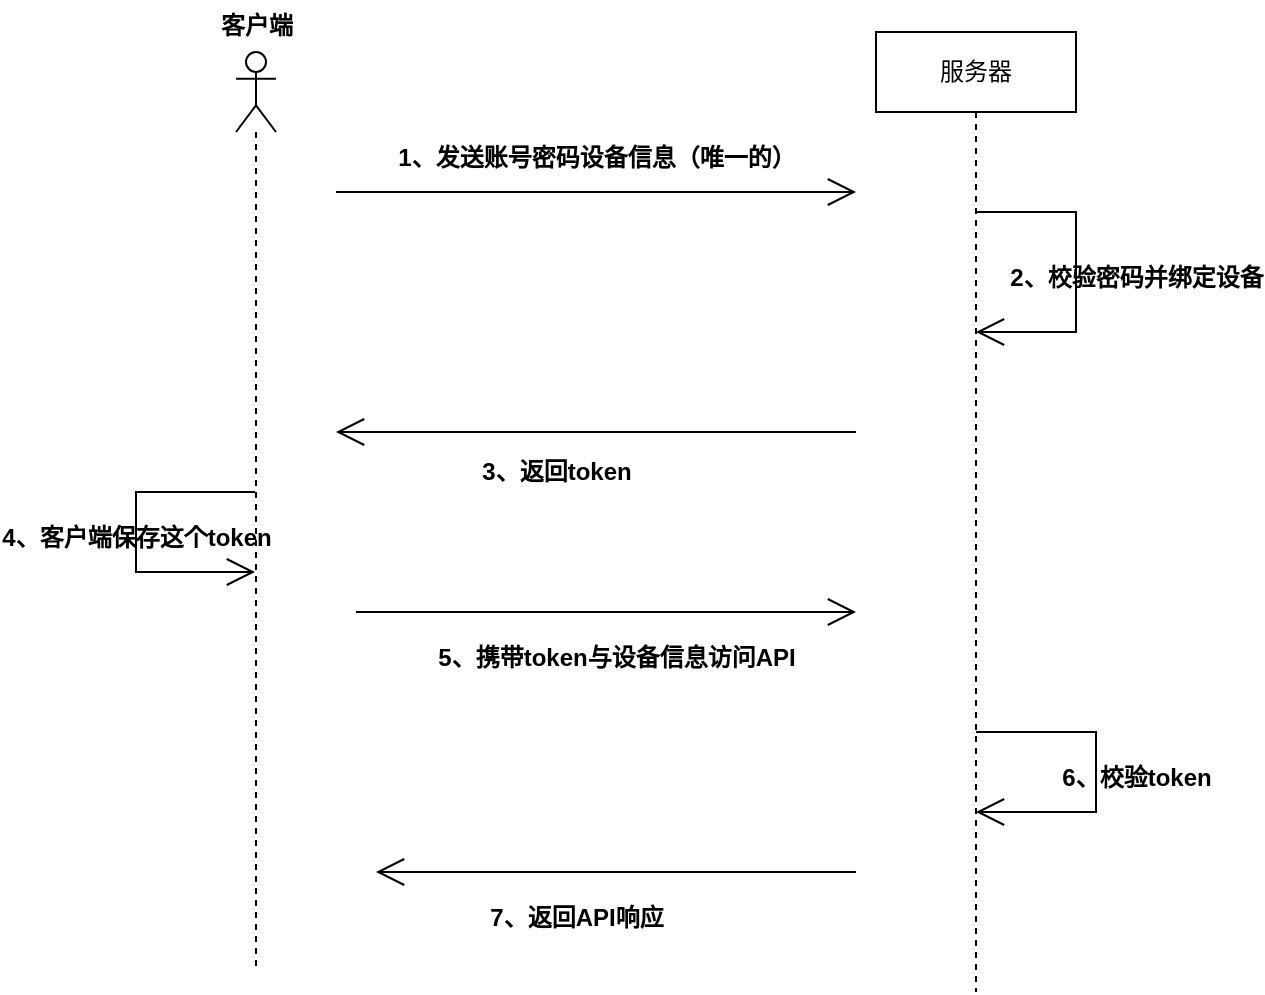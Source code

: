 <mxfile version="21.2.3" type="github">
  <diagram name="第 1 页" id="B3wzfTibi0FQWsYimhxO">
    <mxGraphModel dx="1137" dy="616" grid="1" gridSize="10" guides="1" tooltips="1" connect="1" arrows="1" fold="1" page="1" pageScale="1" pageWidth="827" pageHeight="1169" math="0" shadow="0">
      <root>
        <mxCell id="0" />
        <mxCell id="1" parent="0" />
        <mxCell id="e3jyElOa1irqRz4tsldX-2" value="" style="shape=umlLifeline;perimeter=lifelinePerimeter;whiteSpace=wrap;html=1;container=1;dropTarget=0;collapsible=0;recursiveResize=0;outlineConnect=0;portConstraint=eastwest;newEdgeStyle={&quot;edgeStyle&quot;:&quot;elbowEdgeStyle&quot;,&quot;elbow&quot;:&quot;vertical&quot;,&quot;curved&quot;:0,&quot;rounded&quot;:0};participant=umlActor;" vertex="1" parent="1">
          <mxGeometry x="130" y="80" width="20" height="460" as="geometry" />
        </mxCell>
        <mxCell id="e3jyElOa1irqRz4tsldX-3" value="服务器" style="shape=umlLifeline;perimeter=lifelinePerimeter;whiteSpace=wrap;html=1;container=1;dropTarget=0;collapsible=0;recursiveResize=0;outlineConnect=0;portConstraint=eastwest;newEdgeStyle={&quot;edgeStyle&quot;:&quot;elbowEdgeStyle&quot;,&quot;elbow&quot;:&quot;vertical&quot;,&quot;curved&quot;:0,&quot;rounded&quot;:0};" vertex="1" parent="1">
          <mxGeometry x="450" y="70" width="100" height="480" as="geometry" />
        </mxCell>
        <mxCell id="e3jyElOa1irqRz4tsldX-4" value="客户端" style="text;align=center;fontStyle=1;verticalAlign=middle;spacingLeft=3;spacingRight=3;strokeColor=none;rotatable=0;points=[[0,0.5],[1,0.5]];portConstraint=eastwest;html=1;" vertex="1" parent="1">
          <mxGeometry x="100" y="54" width="80" height="26" as="geometry" />
        </mxCell>
        <mxCell id="e3jyElOa1irqRz4tsldX-5" value="" style="endArrow=open;endFill=1;endSize=12;html=1;rounded=0;" edge="1" parent="1">
          <mxGeometry width="160" relative="1" as="geometry">
            <mxPoint x="180" y="150" as="sourcePoint" />
            <mxPoint x="440" y="150" as="targetPoint" />
          </mxGeometry>
        </mxCell>
        <mxCell id="e3jyElOa1irqRz4tsldX-6" value="1、发送账号密码设备信息（唯一的）" style="text;align=center;fontStyle=1;verticalAlign=middle;spacingLeft=3;spacingRight=3;strokeColor=none;rotatable=0;points=[[0,0.5],[1,0.5]];portConstraint=eastwest;html=1;" vertex="1" parent="1">
          <mxGeometry x="270" y="120" width="80" height="26" as="geometry" />
        </mxCell>
        <mxCell id="e3jyElOa1irqRz4tsldX-7" value="" style="endArrow=open;endFill=1;endSize=12;html=1;rounded=0;" edge="1" parent="1" source="e3jyElOa1irqRz4tsldX-3" target="e3jyElOa1irqRz4tsldX-3">
          <mxGeometry width="160" relative="1" as="geometry">
            <mxPoint x="530" y="150" as="sourcePoint" />
            <mxPoint x="560" y="210" as="targetPoint" />
            <Array as="points">
              <mxPoint x="550" y="160" />
              <mxPoint x="550" y="220" />
            </Array>
          </mxGeometry>
        </mxCell>
        <mxCell id="e3jyElOa1irqRz4tsldX-8" value="2、校验密码并绑定设备" style="text;align=center;fontStyle=1;verticalAlign=middle;spacingLeft=3;spacingRight=3;strokeColor=none;rotatable=0;points=[[0,0.5],[1,0.5]];portConstraint=eastwest;html=1;" vertex="1" parent="1">
          <mxGeometry x="540" y="180" width="80" height="26" as="geometry" />
        </mxCell>
        <mxCell id="e3jyElOa1irqRz4tsldX-9" value="" style="endArrow=open;endFill=1;endSize=12;html=1;rounded=0;" edge="1" parent="1">
          <mxGeometry width="160" relative="1" as="geometry">
            <mxPoint x="440" y="270" as="sourcePoint" />
            <mxPoint x="180" y="270" as="targetPoint" />
          </mxGeometry>
        </mxCell>
        <mxCell id="e3jyElOa1irqRz4tsldX-10" value="3、返回token" style="text;align=center;fontStyle=1;verticalAlign=middle;spacingLeft=3;spacingRight=3;strokeColor=none;rotatable=0;points=[[0,0.5],[1,0.5]];portConstraint=eastwest;html=1;" vertex="1" parent="1">
          <mxGeometry x="250" y="277" width="80" height="26" as="geometry" />
        </mxCell>
        <mxCell id="e3jyElOa1irqRz4tsldX-11" value="" style="endArrow=open;endFill=1;endSize=12;html=1;rounded=0;" edge="1" parent="1">
          <mxGeometry width="160" relative="1" as="geometry">
            <mxPoint x="190" y="360" as="sourcePoint" />
            <mxPoint x="440" y="360" as="targetPoint" />
          </mxGeometry>
        </mxCell>
        <mxCell id="e3jyElOa1irqRz4tsldX-12" value="5、携带token与设备信息访问API" style="text;align=center;fontStyle=1;verticalAlign=middle;spacingLeft=3;spacingRight=3;strokeColor=none;rotatable=0;points=[[0,0.5],[1,0.5]];portConstraint=eastwest;html=1;" vertex="1" parent="1">
          <mxGeometry x="280" y="370" width="80" height="26" as="geometry" />
        </mxCell>
        <mxCell id="e3jyElOa1irqRz4tsldX-13" value="" style="endArrow=open;endFill=1;endSize=12;html=1;rounded=0;" edge="1" parent="1" source="e3jyElOa1irqRz4tsldX-2" target="e3jyElOa1irqRz4tsldX-2">
          <mxGeometry width="160" relative="1" as="geometry">
            <mxPoint x="90" y="280" as="sourcePoint" />
            <mxPoint x="80" y="340" as="targetPoint" />
            <Array as="points">
              <mxPoint x="80" y="300" />
              <mxPoint x="80" y="340" />
            </Array>
          </mxGeometry>
        </mxCell>
        <mxCell id="e3jyElOa1irqRz4tsldX-14" value="4、客户端保存这个token" style="text;align=center;fontStyle=1;verticalAlign=middle;spacingLeft=3;spacingRight=3;strokeColor=none;rotatable=0;points=[[0,0.5],[1,0.5]];portConstraint=eastwest;html=1;" vertex="1" parent="1">
          <mxGeometry x="40" y="310" width="80" height="26" as="geometry" />
        </mxCell>
        <mxCell id="e3jyElOa1irqRz4tsldX-16" value="" style="endArrow=open;endFill=1;endSize=12;html=1;rounded=0;" edge="1" parent="1" source="e3jyElOa1irqRz4tsldX-3" target="e3jyElOa1irqRz4tsldX-3">
          <mxGeometry width="160" relative="1" as="geometry">
            <mxPoint x="510" y="430" as="sourcePoint" />
            <mxPoint x="670" y="430" as="targetPoint" />
            <Array as="points">
              <mxPoint x="560" y="420" />
              <mxPoint x="560" y="460" />
            </Array>
          </mxGeometry>
        </mxCell>
        <mxCell id="e3jyElOa1irqRz4tsldX-17" value="6、校验token" style="text;align=center;fontStyle=1;verticalAlign=middle;spacingLeft=3;spacingRight=3;strokeColor=none;rotatable=0;points=[[0,0.5],[1,0.5]];portConstraint=eastwest;html=1;" vertex="1" parent="1">
          <mxGeometry x="540" y="430" width="80" height="26" as="geometry" />
        </mxCell>
        <mxCell id="e3jyElOa1irqRz4tsldX-19" value="" style="endArrow=open;endFill=1;endSize=12;html=1;rounded=0;" edge="1" parent="1">
          <mxGeometry width="160" relative="1" as="geometry">
            <mxPoint x="440" y="490" as="sourcePoint" />
            <mxPoint x="200" y="490" as="targetPoint" />
          </mxGeometry>
        </mxCell>
        <mxCell id="e3jyElOa1irqRz4tsldX-20" value="7、返回API响应" style="text;align=center;fontStyle=1;verticalAlign=middle;spacingLeft=3;spacingRight=3;strokeColor=none;rotatable=0;points=[[0,0.5],[1,0.5]];portConstraint=eastwest;html=1;" vertex="1" parent="1">
          <mxGeometry x="260" y="500" width="80" height="26" as="geometry" />
        </mxCell>
      </root>
    </mxGraphModel>
  </diagram>
</mxfile>
